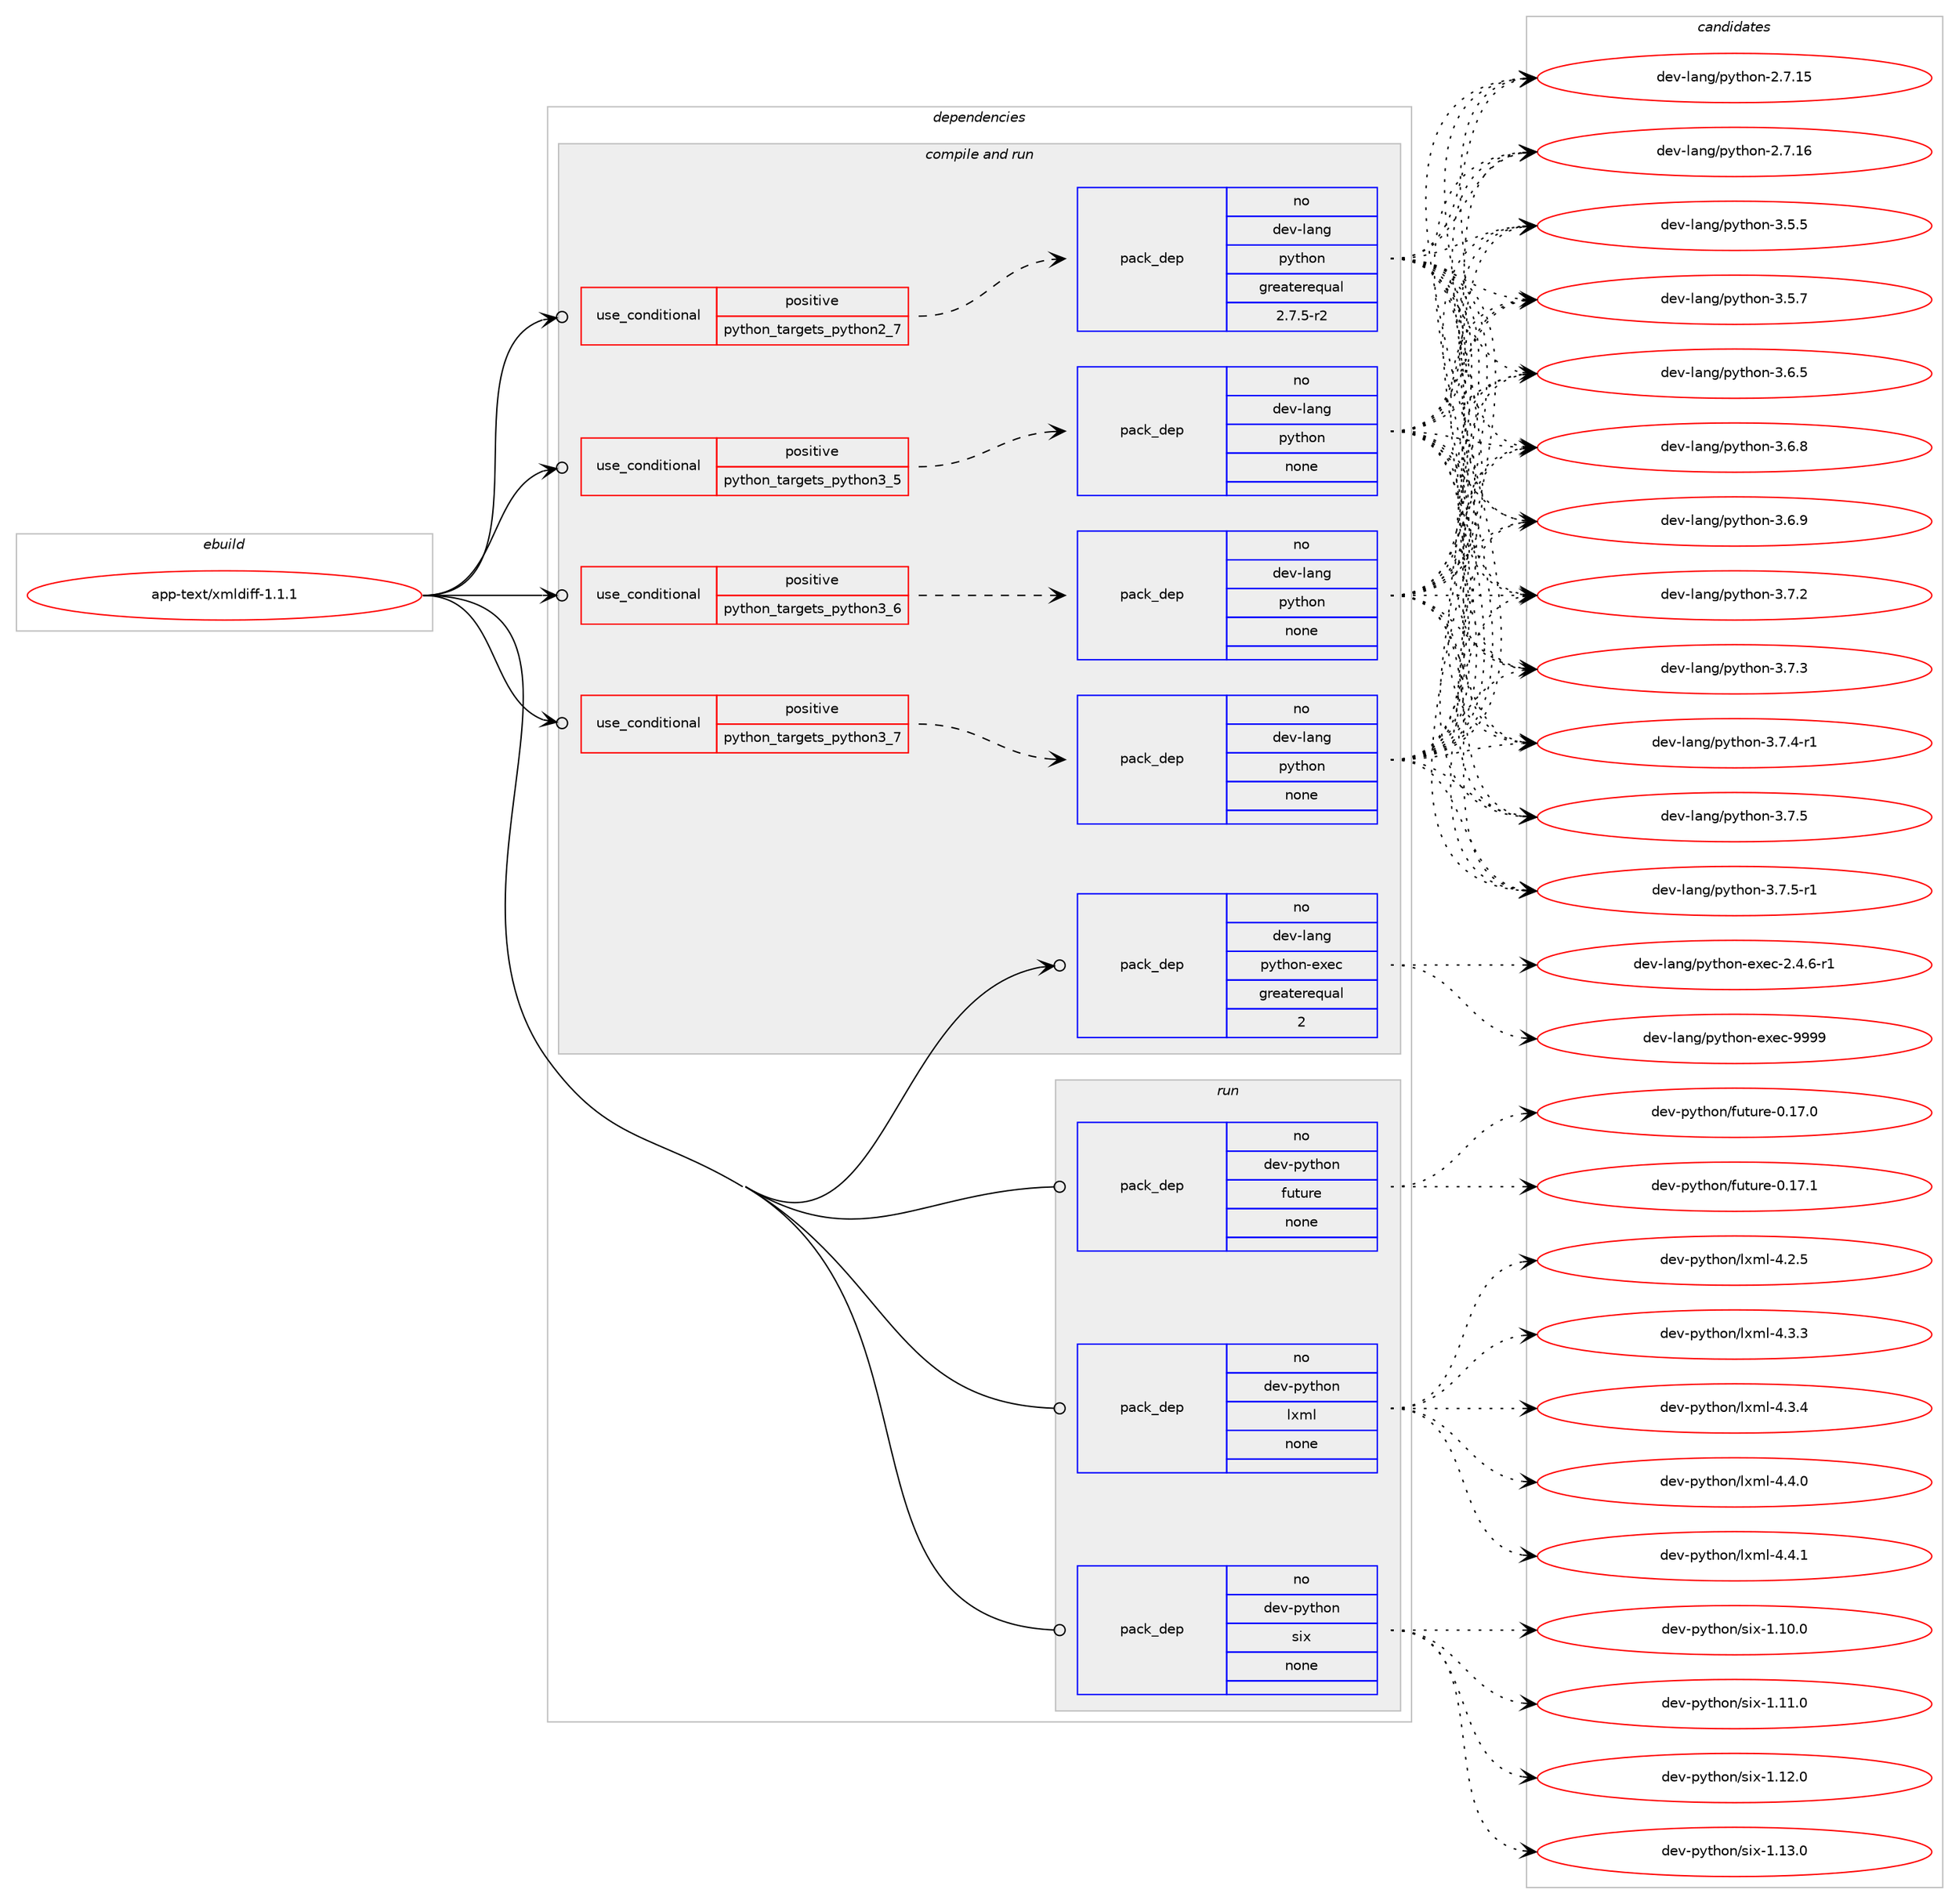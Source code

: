 digraph prolog {

# *************
# Graph options
# *************

newrank=true;
concentrate=true;
compound=true;
graph [rankdir=LR,fontname=Helvetica,fontsize=10,ranksep=1.5];#, ranksep=2.5, nodesep=0.2];
edge  [arrowhead=vee];
node  [fontname=Helvetica,fontsize=10];

# **********
# The ebuild
# **********

subgraph cluster_leftcol {
color=gray;
rank=same;
label=<<i>ebuild</i>>;
id [label="app-text/xmldiff-1.1.1", color=red, width=4, href="../app-text/xmldiff-1.1.1.svg"];
}

# ****************
# The dependencies
# ****************

subgraph cluster_midcol {
color=gray;
label=<<i>dependencies</i>>;
subgraph cluster_compile {
fillcolor="#eeeeee";
style=filled;
label=<<i>compile</i>>;
}
subgraph cluster_compileandrun {
fillcolor="#eeeeee";
style=filled;
label=<<i>compile and run</i>>;
subgraph cond122157 {
dependency513217 [label=<<TABLE BORDER="0" CELLBORDER="1" CELLSPACING="0" CELLPADDING="4"><TR><TD ROWSPAN="3" CELLPADDING="10">use_conditional</TD></TR><TR><TD>positive</TD></TR><TR><TD>python_targets_python2_7</TD></TR></TABLE>>, shape=none, color=red];
subgraph pack381766 {
dependency513218 [label=<<TABLE BORDER="0" CELLBORDER="1" CELLSPACING="0" CELLPADDING="4" WIDTH="220"><TR><TD ROWSPAN="6" CELLPADDING="30">pack_dep</TD></TR><TR><TD WIDTH="110">no</TD></TR><TR><TD>dev-lang</TD></TR><TR><TD>python</TD></TR><TR><TD>greaterequal</TD></TR><TR><TD>2.7.5-r2</TD></TR></TABLE>>, shape=none, color=blue];
}
dependency513217:e -> dependency513218:w [weight=20,style="dashed",arrowhead="vee"];
}
id:e -> dependency513217:w [weight=20,style="solid",arrowhead="odotvee"];
subgraph cond122158 {
dependency513219 [label=<<TABLE BORDER="0" CELLBORDER="1" CELLSPACING="0" CELLPADDING="4"><TR><TD ROWSPAN="3" CELLPADDING="10">use_conditional</TD></TR><TR><TD>positive</TD></TR><TR><TD>python_targets_python3_5</TD></TR></TABLE>>, shape=none, color=red];
subgraph pack381767 {
dependency513220 [label=<<TABLE BORDER="0" CELLBORDER="1" CELLSPACING="0" CELLPADDING="4" WIDTH="220"><TR><TD ROWSPAN="6" CELLPADDING="30">pack_dep</TD></TR><TR><TD WIDTH="110">no</TD></TR><TR><TD>dev-lang</TD></TR><TR><TD>python</TD></TR><TR><TD>none</TD></TR><TR><TD></TD></TR></TABLE>>, shape=none, color=blue];
}
dependency513219:e -> dependency513220:w [weight=20,style="dashed",arrowhead="vee"];
}
id:e -> dependency513219:w [weight=20,style="solid",arrowhead="odotvee"];
subgraph cond122159 {
dependency513221 [label=<<TABLE BORDER="0" CELLBORDER="1" CELLSPACING="0" CELLPADDING="4"><TR><TD ROWSPAN="3" CELLPADDING="10">use_conditional</TD></TR><TR><TD>positive</TD></TR><TR><TD>python_targets_python3_6</TD></TR></TABLE>>, shape=none, color=red];
subgraph pack381768 {
dependency513222 [label=<<TABLE BORDER="0" CELLBORDER="1" CELLSPACING="0" CELLPADDING="4" WIDTH="220"><TR><TD ROWSPAN="6" CELLPADDING="30">pack_dep</TD></TR><TR><TD WIDTH="110">no</TD></TR><TR><TD>dev-lang</TD></TR><TR><TD>python</TD></TR><TR><TD>none</TD></TR><TR><TD></TD></TR></TABLE>>, shape=none, color=blue];
}
dependency513221:e -> dependency513222:w [weight=20,style="dashed",arrowhead="vee"];
}
id:e -> dependency513221:w [weight=20,style="solid",arrowhead="odotvee"];
subgraph cond122160 {
dependency513223 [label=<<TABLE BORDER="0" CELLBORDER="1" CELLSPACING="0" CELLPADDING="4"><TR><TD ROWSPAN="3" CELLPADDING="10">use_conditional</TD></TR><TR><TD>positive</TD></TR><TR><TD>python_targets_python3_7</TD></TR></TABLE>>, shape=none, color=red];
subgraph pack381769 {
dependency513224 [label=<<TABLE BORDER="0" CELLBORDER="1" CELLSPACING="0" CELLPADDING="4" WIDTH="220"><TR><TD ROWSPAN="6" CELLPADDING="30">pack_dep</TD></TR><TR><TD WIDTH="110">no</TD></TR><TR><TD>dev-lang</TD></TR><TR><TD>python</TD></TR><TR><TD>none</TD></TR><TR><TD></TD></TR></TABLE>>, shape=none, color=blue];
}
dependency513223:e -> dependency513224:w [weight=20,style="dashed",arrowhead="vee"];
}
id:e -> dependency513223:w [weight=20,style="solid",arrowhead="odotvee"];
subgraph pack381770 {
dependency513225 [label=<<TABLE BORDER="0" CELLBORDER="1" CELLSPACING="0" CELLPADDING="4" WIDTH="220"><TR><TD ROWSPAN="6" CELLPADDING="30">pack_dep</TD></TR><TR><TD WIDTH="110">no</TD></TR><TR><TD>dev-lang</TD></TR><TR><TD>python-exec</TD></TR><TR><TD>greaterequal</TD></TR><TR><TD>2</TD></TR></TABLE>>, shape=none, color=blue];
}
id:e -> dependency513225:w [weight=20,style="solid",arrowhead="odotvee"];
}
subgraph cluster_run {
fillcolor="#eeeeee";
style=filled;
label=<<i>run</i>>;
subgraph pack381771 {
dependency513226 [label=<<TABLE BORDER="0" CELLBORDER="1" CELLSPACING="0" CELLPADDING="4" WIDTH="220"><TR><TD ROWSPAN="6" CELLPADDING="30">pack_dep</TD></TR><TR><TD WIDTH="110">no</TD></TR><TR><TD>dev-python</TD></TR><TR><TD>future</TD></TR><TR><TD>none</TD></TR><TR><TD></TD></TR></TABLE>>, shape=none, color=blue];
}
id:e -> dependency513226:w [weight=20,style="solid",arrowhead="odot"];
subgraph pack381772 {
dependency513227 [label=<<TABLE BORDER="0" CELLBORDER="1" CELLSPACING="0" CELLPADDING="4" WIDTH="220"><TR><TD ROWSPAN="6" CELLPADDING="30">pack_dep</TD></TR><TR><TD WIDTH="110">no</TD></TR><TR><TD>dev-python</TD></TR><TR><TD>lxml</TD></TR><TR><TD>none</TD></TR><TR><TD></TD></TR></TABLE>>, shape=none, color=blue];
}
id:e -> dependency513227:w [weight=20,style="solid",arrowhead="odot"];
subgraph pack381773 {
dependency513228 [label=<<TABLE BORDER="0" CELLBORDER="1" CELLSPACING="0" CELLPADDING="4" WIDTH="220"><TR><TD ROWSPAN="6" CELLPADDING="30">pack_dep</TD></TR><TR><TD WIDTH="110">no</TD></TR><TR><TD>dev-python</TD></TR><TR><TD>six</TD></TR><TR><TD>none</TD></TR><TR><TD></TD></TR></TABLE>>, shape=none, color=blue];
}
id:e -> dependency513228:w [weight=20,style="solid",arrowhead="odot"];
}
}

# **************
# The candidates
# **************

subgraph cluster_choices {
rank=same;
color=gray;
label=<<i>candidates</i>>;

subgraph choice381766 {
color=black;
nodesep=1;
choice10010111845108971101034711212111610411111045504655464953 [label="dev-lang/python-2.7.15", color=red, width=4,href="../dev-lang/python-2.7.15.svg"];
choice10010111845108971101034711212111610411111045504655464954 [label="dev-lang/python-2.7.16", color=red, width=4,href="../dev-lang/python-2.7.16.svg"];
choice100101118451089711010347112121116104111110455146534653 [label="dev-lang/python-3.5.5", color=red, width=4,href="../dev-lang/python-3.5.5.svg"];
choice100101118451089711010347112121116104111110455146534655 [label="dev-lang/python-3.5.7", color=red, width=4,href="../dev-lang/python-3.5.7.svg"];
choice100101118451089711010347112121116104111110455146544653 [label="dev-lang/python-3.6.5", color=red, width=4,href="../dev-lang/python-3.6.5.svg"];
choice100101118451089711010347112121116104111110455146544656 [label="dev-lang/python-3.6.8", color=red, width=4,href="../dev-lang/python-3.6.8.svg"];
choice100101118451089711010347112121116104111110455146544657 [label="dev-lang/python-3.6.9", color=red, width=4,href="../dev-lang/python-3.6.9.svg"];
choice100101118451089711010347112121116104111110455146554650 [label="dev-lang/python-3.7.2", color=red, width=4,href="../dev-lang/python-3.7.2.svg"];
choice100101118451089711010347112121116104111110455146554651 [label="dev-lang/python-3.7.3", color=red, width=4,href="../dev-lang/python-3.7.3.svg"];
choice1001011184510897110103471121211161041111104551465546524511449 [label="dev-lang/python-3.7.4-r1", color=red, width=4,href="../dev-lang/python-3.7.4-r1.svg"];
choice100101118451089711010347112121116104111110455146554653 [label="dev-lang/python-3.7.5", color=red, width=4,href="../dev-lang/python-3.7.5.svg"];
choice1001011184510897110103471121211161041111104551465546534511449 [label="dev-lang/python-3.7.5-r1", color=red, width=4,href="../dev-lang/python-3.7.5-r1.svg"];
dependency513218:e -> choice10010111845108971101034711212111610411111045504655464953:w [style=dotted,weight="100"];
dependency513218:e -> choice10010111845108971101034711212111610411111045504655464954:w [style=dotted,weight="100"];
dependency513218:e -> choice100101118451089711010347112121116104111110455146534653:w [style=dotted,weight="100"];
dependency513218:e -> choice100101118451089711010347112121116104111110455146534655:w [style=dotted,weight="100"];
dependency513218:e -> choice100101118451089711010347112121116104111110455146544653:w [style=dotted,weight="100"];
dependency513218:e -> choice100101118451089711010347112121116104111110455146544656:w [style=dotted,weight="100"];
dependency513218:e -> choice100101118451089711010347112121116104111110455146544657:w [style=dotted,weight="100"];
dependency513218:e -> choice100101118451089711010347112121116104111110455146554650:w [style=dotted,weight="100"];
dependency513218:e -> choice100101118451089711010347112121116104111110455146554651:w [style=dotted,weight="100"];
dependency513218:e -> choice1001011184510897110103471121211161041111104551465546524511449:w [style=dotted,weight="100"];
dependency513218:e -> choice100101118451089711010347112121116104111110455146554653:w [style=dotted,weight="100"];
dependency513218:e -> choice1001011184510897110103471121211161041111104551465546534511449:w [style=dotted,weight="100"];
}
subgraph choice381767 {
color=black;
nodesep=1;
choice10010111845108971101034711212111610411111045504655464953 [label="dev-lang/python-2.7.15", color=red, width=4,href="../dev-lang/python-2.7.15.svg"];
choice10010111845108971101034711212111610411111045504655464954 [label="dev-lang/python-2.7.16", color=red, width=4,href="../dev-lang/python-2.7.16.svg"];
choice100101118451089711010347112121116104111110455146534653 [label="dev-lang/python-3.5.5", color=red, width=4,href="../dev-lang/python-3.5.5.svg"];
choice100101118451089711010347112121116104111110455146534655 [label="dev-lang/python-3.5.7", color=red, width=4,href="../dev-lang/python-3.5.7.svg"];
choice100101118451089711010347112121116104111110455146544653 [label="dev-lang/python-3.6.5", color=red, width=4,href="../dev-lang/python-3.6.5.svg"];
choice100101118451089711010347112121116104111110455146544656 [label="dev-lang/python-3.6.8", color=red, width=4,href="../dev-lang/python-3.6.8.svg"];
choice100101118451089711010347112121116104111110455146544657 [label="dev-lang/python-3.6.9", color=red, width=4,href="../dev-lang/python-3.6.9.svg"];
choice100101118451089711010347112121116104111110455146554650 [label="dev-lang/python-3.7.2", color=red, width=4,href="../dev-lang/python-3.7.2.svg"];
choice100101118451089711010347112121116104111110455146554651 [label="dev-lang/python-3.7.3", color=red, width=4,href="../dev-lang/python-3.7.3.svg"];
choice1001011184510897110103471121211161041111104551465546524511449 [label="dev-lang/python-3.7.4-r1", color=red, width=4,href="../dev-lang/python-3.7.4-r1.svg"];
choice100101118451089711010347112121116104111110455146554653 [label="dev-lang/python-3.7.5", color=red, width=4,href="../dev-lang/python-3.7.5.svg"];
choice1001011184510897110103471121211161041111104551465546534511449 [label="dev-lang/python-3.7.5-r1", color=red, width=4,href="../dev-lang/python-3.7.5-r1.svg"];
dependency513220:e -> choice10010111845108971101034711212111610411111045504655464953:w [style=dotted,weight="100"];
dependency513220:e -> choice10010111845108971101034711212111610411111045504655464954:w [style=dotted,weight="100"];
dependency513220:e -> choice100101118451089711010347112121116104111110455146534653:w [style=dotted,weight="100"];
dependency513220:e -> choice100101118451089711010347112121116104111110455146534655:w [style=dotted,weight="100"];
dependency513220:e -> choice100101118451089711010347112121116104111110455146544653:w [style=dotted,weight="100"];
dependency513220:e -> choice100101118451089711010347112121116104111110455146544656:w [style=dotted,weight="100"];
dependency513220:e -> choice100101118451089711010347112121116104111110455146544657:w [style=dotted,weight="100"];
dependency513220:e -> choice100101118451089711010347112121116104111110455146554650:w [style=dotted,weight="100"];
dependency513220:e -> choice100101118451089711010347112121116104111110455146554651:w [style=dotted,weight="100"];
dependency513220:e -> choice1001011184510897110103471121211161041111104551465546524511449:w [style=dotted,weight="100"];
dependency513220:e -> choice100101118451089711010347112121116104111110455146554653:w [style=dotted,weight="100"];
dependency513220:e -> choice1001011184510897110103471121211161041111104551465546534511449:w [style=dotted,weight="100"];
}
subgraph choice381768 {
color=black;
nodesep=1;
choice10010111845108971101034711212111610411111045504655464953 [label="dev-lang/python-2.7.15", color=red, width=4,href="../dev-lang/python-2.7.15.svg"];
choice10010111845108971101034711212111610411111045504655464954 [label="dev-lang/python-2.7.16", color=red, width=4,href="../dev-lang/python-2.7.16.svg"];
choice100101118451089711010347112121116104111110455146534653 [label="dev-lang/python-3.5.5", color=red, width=4,href="../dev-lang/python-3.5.5.svg"];
choice100101118451089711010347112121116104111110455146534655 [label="dev-lang/python-3.5.7", color=red, width=4,href="../dev-lang/python-3.5.7.svg"];
choice100101118451089711010347112121116104111110455146544653 [label="dev-lang/python-3.6.5", color=red, width=4,href="../dev-lang/python-3.6.5.svg"];
choice100101118451089711010347112121116104111110455146544656 [label="dev-lang/python-3.6.8", color=red, width=4,href="../dev-lang/python-3.6.8.svg"];
choice100101118451089711010347112121116104111110455146544657 [label="dev-lang/python-3.6.9", color=red, width=4,href="../dev-lang/python-3.6.9.svg"];
choice100101118451089711010347112121116104111110455146554650 [label="dev-lang/python-3.7.2", color=red, width=4,href="../dev-lang/python-3.7.2.svg"];
choice100101118451089711010347112121116104111110455146554651 [label="dev-lang/python-3.7.3", color=red, width=4,href="../dev-lang/python-3.7.3.svg"];
choice1001011184510897110103471121211161041111104551465546524511449 [label="dev-lang/python-3.7.4-r1", color=red, width=4,href="../dev-lang/python-3.7.4-r1.svg"];
choice100101118451089711010347112121116104111110455146554653 [label="dev-lang/python-3.7.5", color=red, width=4,href="../dev-lang/python-3.7.5.svg"];
choice1001011184510897110103471121211161041111104551465546534511449 [label="dev-lang/python-3.7.5-r1", color=red, width=4,href="../dev-lang/python-3.7.5-r1.svg"];
dependency513222:e -> choice10010111845108971101034711212111610411111045504655464953:w [style=dotted,weight="100"];
dependency513222:e -> choice10010111845108971101034711212111610411111045504655464954:w [style=dotted,weight="100"];
dependency513222:e -> choice100101118451089711010347112121116104111110455146534653:w [style=dotted,weight="100"];
dependency513222:e -> choice100101118451089711010347112121116104111110455146534655:w [style=dotted,weight="100"];
dependency513222:e -> choice100101118451089711010347112121116104111110455146544653:w [style=dotted,weight="100"];
dependency513222:e -> choice100101118451089711010347112121116104111110455146544656:w [style=dotted,weight="100"];
dependency513222:e -> choice100101118451089711010347112121116104111110455146544657:w [style=dotted,weight="100"];
dependency513222:e -> choice100101118451089711010347112121116104111110455146554650:w [style=dotted,weight="100"];
dependency513222:e -> choice100101118451089711010347112121116104111110455146554651:w [style=dotted,weight="100"];
dependency513222:e -> choice1001011184510897110103471121211161041111104551465546524511449:w [style=dotted,weight="100"];
dependency513222:e -> choice100101118451089711010347112121116104111110455146554653:w [style=dotted,weight="100"];
dependency513222:e -> choice1001011184510897110103471121211161041111104551465546534511449:w [style=dotted,weight="100"];
}
subgraph choice381769 {
color=black;
nodesep=1;
choice10010111845108971101034711212111610411111045504655464953 [label="dev-lang/python-2.7.15", color=red, width=4,href="../dev-lang/python-2.7.15.svg"];
choice10010111845108971101034711212111610411111045504655464954 [label="dev-lang/python-2.7.16", color=red, width=4,href="../dev-lang/python-2.7.16.svg"];
choice100101118451089711010347112121116104111110455146534653 [label="dev-lang/python-3.5.5", color=red, width=4,href="../dev-lang/python-3.5.5.svg"];
choice100101118451089711010347112121116104111110455146534655 [label="dev-lang/python-3.5.7", color=red, width=4,href="../dev-lang/python-3.5.7.svg"];
choice100101118451089711010347112121116104111110455146544653 [label="dev-lang/python-3.6.5", color=red, width=4,href="../dev-lang/python-3.6.5.svg"];
choice100101118451089711010347112121116104111110455146544656 [label="dev-lang/python-3.6.8", color=red, width=4,href="../dev-lang/python-3.6.8.svg"];
choice100101118451089711010347112121116104111110455146544657 [label="dev-lang/python-3.6.9", color=red, width=4,href="../dev-lang/python-3.6.9.svg"];
choice100101118451089711010347112121116104111110455146554650 [label="dev-lang/python-3.7.2", color=red, width=4,href="../dev-lang/python-3.7.2.svg"];
choice100101118451089711010347112121116104111110455146554651 [label="dev-lang/python-3.7.3", color=red, width=4,href="../dev-lang/python-3.7.3.svg"];
choice1001011184510897110103471121211161041111104551465546524511449 [label="dev-lang/python-3.7.4-r1", color=red, width=4,href="../dev-lang/python-3.7.4-r1.svg"];
choice100101118451089711010347112121116104111110455146554653 [label="dev-lang/python-3.7.5", color=red, width=4,href="../dev-lang/python-3.7.5.svg"];
choice1001011184510897110103471121211161041111104551465546534511449 [label="dev-lang/python-3.7.5-r1", color=red, width=4,href="../dev-lang/python-3.7.5-r1.svg"];
dependency513224:e -> choice10010111845108971101034711212111610411111045504655464953:w [style=dotted,weight="100"];
dependency513224:e -> choice10010111845108971101034711212111610411111045504655464954:w [style=dotted,weight="100"];
dependency513224:e -> choice100101118451089711010347112121116104111110455146534653:w [style=dotted,weight="100"];
dependency513224:e -> choice100101118451089711010347112121116104111110455146534655:w [style=dotted,weight="100"];
dependency513224:e -> choice100101118451089711010347112121116104111110455146544653:w [style=dotted,weight="100"];
dependency513224:e -> choice100101118451089711010347112121116104111110455146544656:w [style=dotted,weight="100"];
dependency513224:e -> choice100101118451089711010347112121116104111110455146544657:w [style=dotted,weight="100"];
dependency513224:e -> choice100101118451089711010347112121116104111110455146554650:w [style=dotted,weight="100"];
dependency513224:e -> choice100101118451089711010347112121116104111110455146554651:w [style=dotted,weight="100"];
dependency513224:e -> choice1001011184510897110103471121211161041111104551465546524511449:w [style=dotted,weight="100"];
dependency513224:e -> choice100101118451089711010347112121116104111110455146554653:w [style=dotted,weight="100"];
dependency513224:e -> choice1001011184510897110103471121211161041111104551465546534511449:w [style=dotted,weight="100"];
}
subgraph choice381770 {
color=black;
nodesep=1;
choice10010111845108971101034711212111610411111045101120101994550465246544511449 [label="dev-lang/python-exec-2.4.6-r1", color=red, width=4,href="../dev-lang/python-exec-2.4.6-r1.svg"];
choice10010111845108971101034711212111610411111045101120101994557575757 [label="dev-lang/python-exec-9999", color=red, width=4,href="../dev-lang/python-exec-9999.svg"];
dependency513225:e -> choice10010111845108971101034711212111610411111045101120101994550465246544511449:w [style=dotted,weight="100"];
dependency513225:e -> choice10010111845108971101034711212111610411111045101120101994557575757:w [style=dotted,weight="100"];
}
subgraph choice381771 {
color=black;
nodesep=1;
choice100101118451121211161041111104710211711611711410145484649554648 [label="dev-python/future-0.17.0", color=red, width=4,href="../dev-python/future-0.17.0.svg"];
choice100101118451121211161041111104710211711611711410145484649554649 [label="dev-python/future-0.17.1", color=red, width=4,href="../dev-python/future-0.17.1.svg"];
dependency513226:e -> choice100101118451121211161041111104710211711611711410145484649554648:w [style=dotted,weight="100"];
dependency513226:e -> choice100101118451121211161041111104710211711611711410145484649554649:w [style=dotted,weight="100"];
}
subgraph choice381772 {
color=black;
nodesep=1;
choice1001011184511212111610411111047108120109108455246504653 [label="dev-python/lxml-4.2.5", color=red, width=4,href="../dev-python/lxml-4.2.5.svg"];
choice1001011184511212111610411111047108120109108455246514651 [label="dev-python/lxml-4.3.3", color=red, width=4,href="../dev-python/lxml-4.3.3.svg"];
choice1001011184511212111610411111047108120109108455246514652 [label="dev-python/lxml-4.3.4", color=red, width=4,href="../dev-python/lxml-4.3.4.svg"];
choice1001011184511212111610411111047108120109108455246524648 [label="dev-python/lxml-4.4.0", color=red, width=4,href="../dev-python/lxml-4.4.0.svg"];
choice1001011184511212111610411111047108120109108455246524649 [label="dev-python/lxml-4.4.1", color=red, width=4,href="../dev-python/lxml-4.4.1.svg"];
dependency513227:e -> choice1001011184511212111610411111047108120109108455246504653:w [style=dotted,weight="100"];
dependency513227:e -> choice1001011184511212111610411111047108120109108455246514651:w [style=dotted,weight="100"];
dependency513227:e -> choice1001011184511212111610411111047108120109108455246514652:w [style=dotted,weight="100"];
dependency513227:e -> choice1001011184511212111610411111047108120109108455246524648:w [style=dotted,weight="100"];
dependency513227:e -> choice1001011184511212111610411111047108120109108455246524649:w [style=dotted,weight="100"];
}
subgraph choice381773 {
color=black;
nodesep=1;
choice100101118451121211161041111104711510512045494649484648 [label="dev-python/six-1.10.0", color=red, width=4,href="../dev-python/six-1.10.0.svg"];
choice100101118451121211161041111104711510512045494649494648 [label="dev-python/six-1.11.0", color=red, width=4,href="../dev-python/six-1.11.0.svg"];
choice100101118451121211161041111104711510512045494649504648 [label="dev-python/six-1.12.0", color=red, width=4,href="../dev-python/six-1.12.0.svg"];
choice100101118451121211161041111104711510512045494649514648 [label="dev-python/six-1.13.0", color=red, width=4,href="../dev-python/six-1.13.0.svg"];
dependency513228:e -> choice100101118451121211161041111104711510512045494649484648:w [style=dotted,weight="100"];
dependency513228:e -> choice100101118451121211161041111104711510512045494649494648:w [style=dotted,weight="100"];
dependency513228:e -> choice100101118451121211161041111104711510512045494649504648:w [style=dotted,weight="100"];
dependency513228:e -> choice100101118451121211161041111104711510512045494649514648:w [style=dotted,weight="100"];
}
}

}
